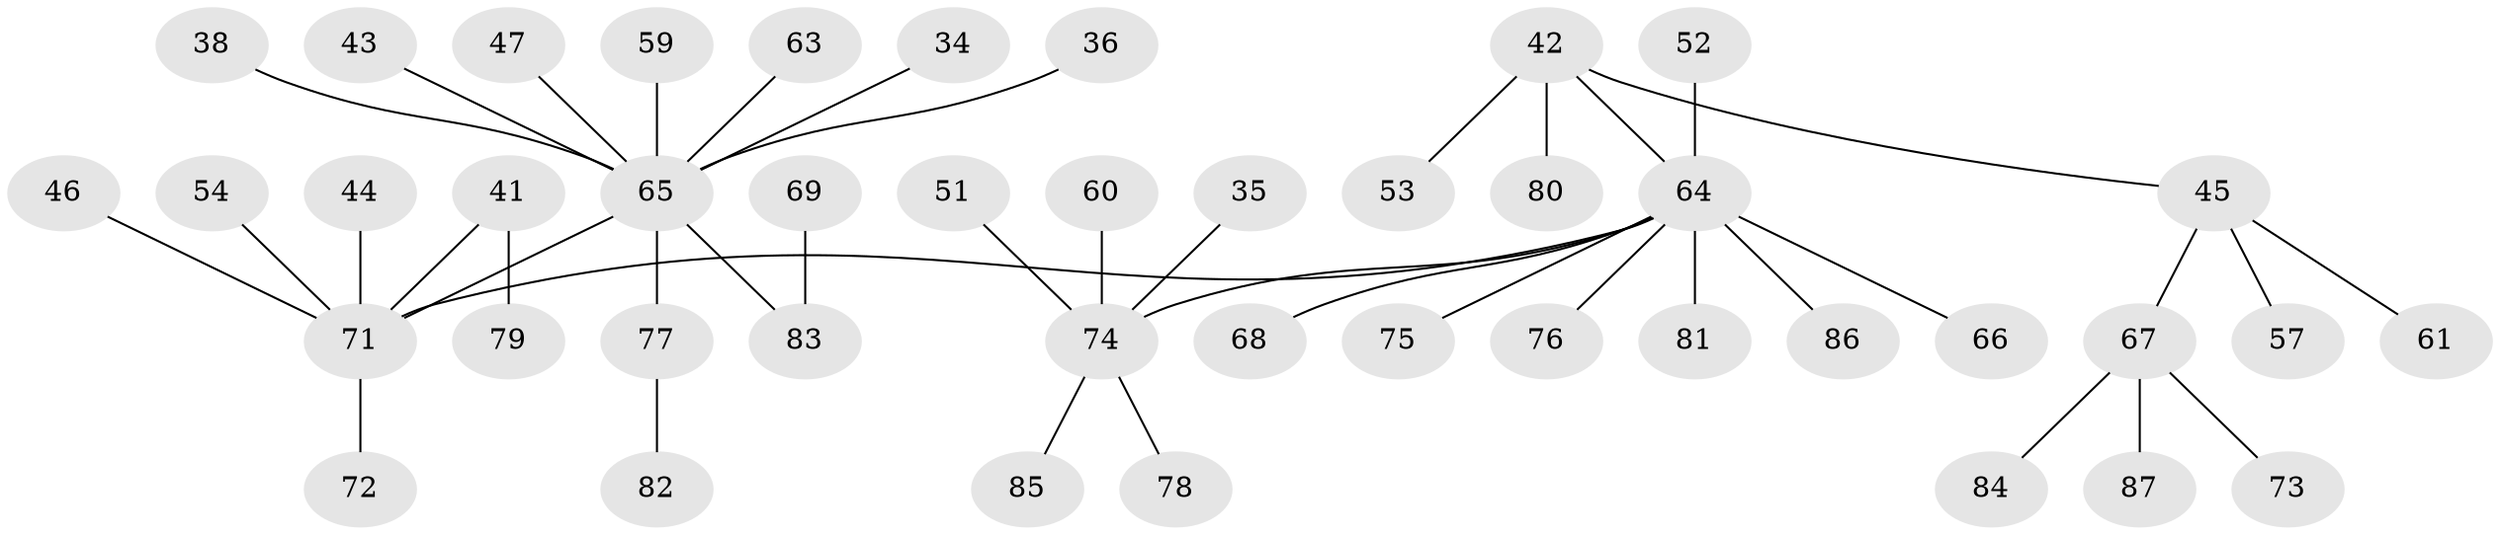// original degree distribution, {5: 0.08045977011494253, 3: 0.13793103448275862, 4: 0.04597701149425287, 6: 0.011494252873563218, 1: 0.5402298850574713, 2: 0.1839080459770115}
// Generated by graph-tools (version 1.1) at 2025/53/03/09/25 04:53:11]
// undirected, 43 vertices, 42 edges
graph export_dot {
graph [start="1"]
  node [color=gray90,style=filled];
  34;
  35;
  36;
  38;
  41;
  42 [super="+12+20+14"];
  43;
  44;
  45 [super="+15+19+24"];
  46;
  47;
  51;
  52;
  53;
  54;
  57;
  59;
  60;
  61;
  63;
  64 [super="+62+30"];
  65 [super="+32+56+26+31"];
  66;
  67 [super="+55"];
  68;
  69;
  71 [super="+3+25+39+27+40+49+33"];
  72;
  73;
  74 [super="+29+70"];
  75;
  76;
  77;
  78;
  79;
  80;
  81;
  82;
  83 [super="+8"];
  84;
  85;
  86;
  87;
  34 -- 65;
  35 -- 74;
  36 -- 65;
  38 -- 65;
  41 -- 79;
  41 -- 71;
  42 -- 45;
  42 -- 80;
  42 -- 53;
  42 -- 64;
  43 -- 65;
  44 -- 71;
  45 -- 57;
  45 -- 67;
  45 -- 61;
  46 -- 71;
  47 -- 65;
  51 -- 74;
  52 -- 64;
  54 -- 71;
  59 -- 65;
  60 -- 74;
  63 -- 65;
  64 -- 75;
  64 -- 76;
  64 -- 66;
  64 -- 68;
  64 -- 81;
  64 -- 86;
  64 -- 74;
  64 -- 71;
  65 -- 83;
  65 -- 77;
  65 -- 71;
  67 -- 84;
  67 -- 87;
  67 -- 73;
  69 -- 83;
  71 -- 72;
  74 -- 85;
  74 -- 78;
  77 -- 82;
}

